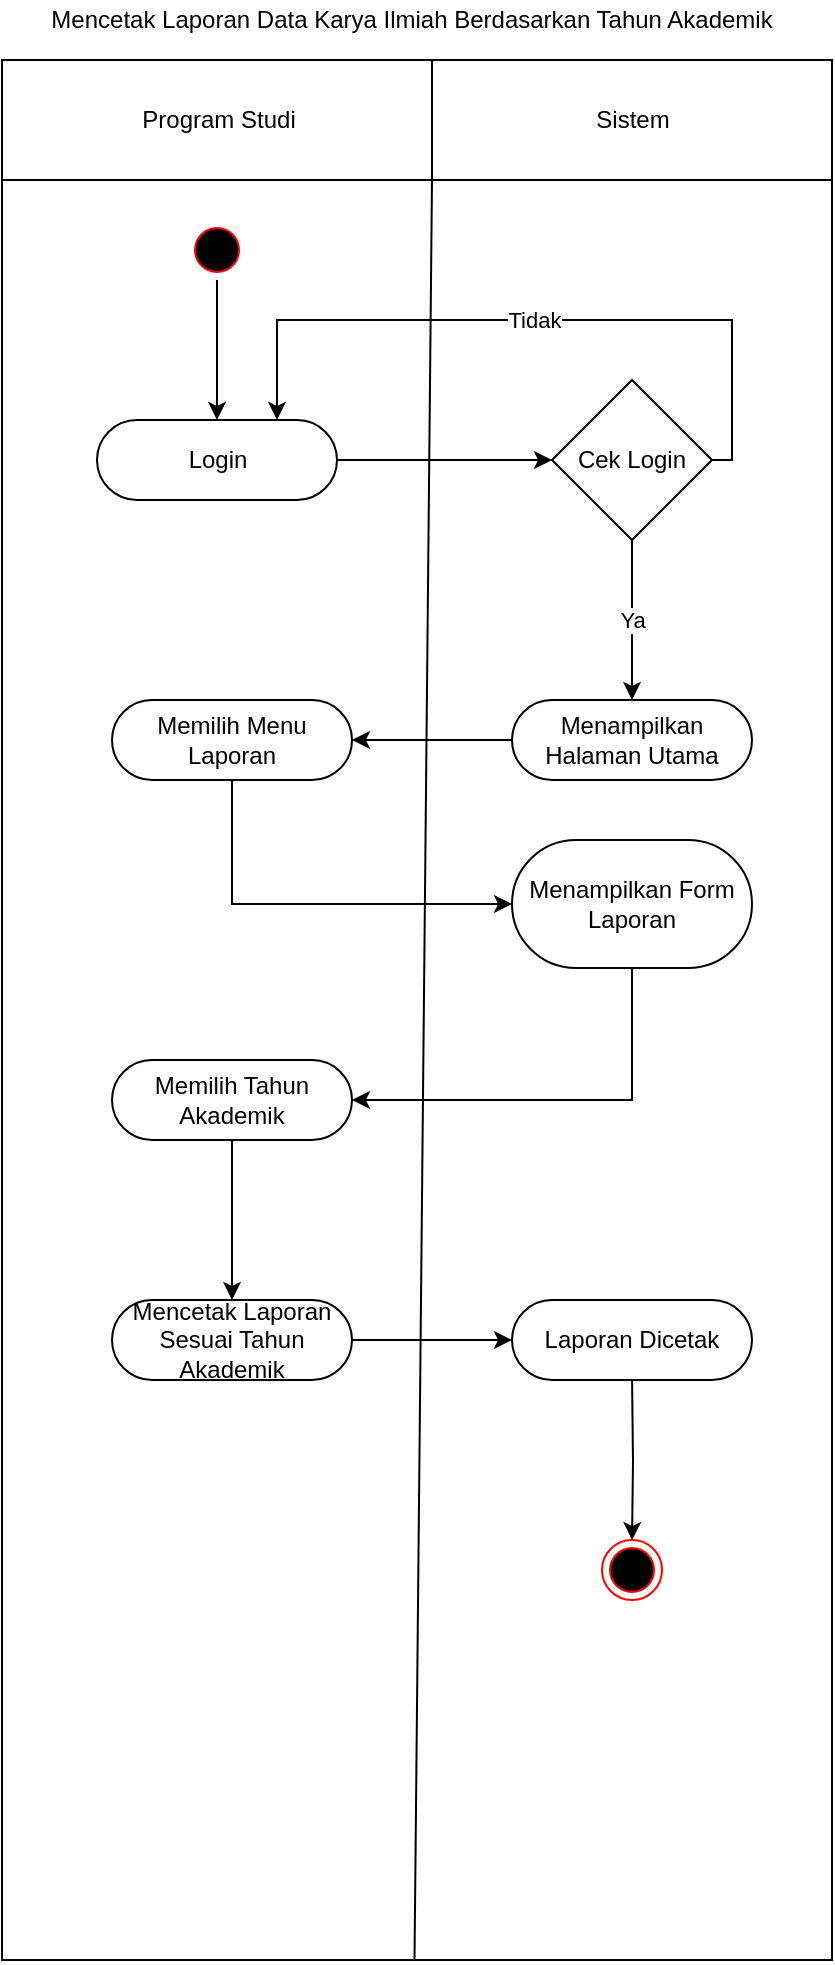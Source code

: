 <mxfile version="12.2.6" type="device" pages="1"><diagram id="1UytXn0bZlIX9q_RdB3l" name="Page-1"><mxGraphModel dx="971" dy="482" grid="1" gridSize="10" guides="1" tooltips="1" connect="1" arrows="1" fold="1" page="1" pageScale="1" pageWidth="827" pageHeight="1169" math="0" shadow="0"><root><mxCell id="0"/><mxCell id="1" parent="0"/><mxCell id="U5wHkFEpuh83H7jWcjIW-7" value="" style="verticalLabelPosition=bottom;verticalAlign=top;html=1;shape=mxgraph.basic.rect;fillColor2=none;strokeWidth=1;size=20;indent=5;" vertex="1" parent="1"><mxGeometry x="105" y="130" width="415" height="950" as="geometry"/></mxCell><mxCell id="U5wHkFEpuh83H7jWcjIW-5" value="" style="ellipse;html=1;shape=startState;fillColor=#000000;strokeColor=#ff0000;" vertex="1" parent="1"><mxGeometry x="197.5" y="210" width="30" height="30" as="geometry"/></mxCell><mxCell id="U5wHkFEpuh83H7jWcjIW-8" value="Program Studi" style="verticalLabelPosition=middle;verticalAlign=middle;html=1;shape=mxgraph.basic.rect;fillColor2=none;strokeWidth=1;size=20;indent=5;labelPosition=center;align=center;" vertex="1" parent="1"><mxGeometry x="105" y="130" width="215" height="60" as="geometry"/></mxCell><mxCell id="U5wHkFEpuh83H7jWcjIW-9" value="Sistem" style="verticalLabelPosition=middle;verticalAlign=middle;html=1;shape=mxgraph.basic.rect;fillColor2=none;strokeWidth=1;size=20;indent=5;labelPosition=center;align=center;" vertex="1" parent="1"><mxGeometry x="320" y="130" width="200" height="60" as="geometry"/></mxCell><mxCell id="U5wHkFEpuh83H7jWcjIW-10" value="Mencetak Laporan Data Karya Ilmiah Berdasarkan Tahun Akademik" style="text;html=1;strokeColor=none;fillColor=none;align=center;verticalAlign=middle;whiteSpace=wrap;rounded=0;" vertex="1" parent="1"><mxGeometry x="110" y="100" width="400" height="20" as="geometry"/></mxCell><mxCell id="U5wHkFEpuh83H7jWcjIW-11" value="" style="endArrow=none;html=1;exitX=0.497;exitY=1;exitDx=0;exitDy=0;exitPerimeter=0;" edge="1" parent="1" source="U5wHkFEpuh83H7jWcjIW-7"><mxGeometry width="50" height="50" relative="1" as="geometry"><mxPoint x="270" y="240" as="sourcePoint"/><mxPoint x="320" y="190" as="targetPoint"/></mxGeometry></mxCell><mxCell id="U5wHkFEpuh83H7jWcjIW-16" value="" style="edgeStyle=orthogonalEdgeStyle;rounded=0;orthogonalLoop=1;jettySize=auto;html=1;entryX=0;entryY=0.5;entryDx=0;entryDy=0;" edge="1" parent="1" source="U5wHkFEpuh83H7jWcjIW-12" target="U5wHkFEpuh83H7jWcjIW-17"><mxGeometry relative="1" as="geometry"><mxPoint x="352.5" y="330.0" as="targetPoint"/></mxGeometry></mxCell><mxCell id="U5wHkFEpuh83H7jWcjIW-12" value="Login" style="rounded=1;whiteSpace=wrap;html=1;arcSize=50;" vertex="1" parent="1"><mxGeometry x="152.5" y="310" width="120" height="40" as="geometry"/></mxCell><mxCell id="U5wHkFEpuh83H7jWcjIW-19" value="Tidak" style="edgeStyle=orthogonalEdgeStyle;rounded=0;orthogonalLoop=1;jettySize=auto;html=1;entryX=0.75;entryY=0;entryDx=0;entryDy=0;exitX=1;exitY=0.5;exitDx=0;exitDy=0;" edge="1" parent="1" source="U5wHkFEpuh83H7jWcjIW-17" target="U5wHkFEpuh83H7jWcjIW-12"><mxGeometry relative="1" as="geometry"><mxPoint x="540" y="330.0" as="targetPoint"/><Array as="points"><mxPoint x="470" y="330"/><mxPoint x="470" y="260"/><mxPoint x="243" y="260"/></Array></mxGeometry></mxCell><mxCell id="U5wHkFEpuh83H7jWcjIW-21" value="Ya" style="edgeStyle=orthogonalEdgeStyle;rounded=0;orthogonalLoop=1;jettySize=auto;html=1;entryX=0.5;entryY=0;entryDx=0;entryDy=0;" edge="1" parent="1" source="U5wHkFEpuh83H7jWcjIW-17" target="U5wHkFEpuh83H7jWcjIW-22"><mxGeometry relative="1" as="geometry"><mxPoint x="420" y="450.0" as="targetPoint"/></mxGeometry></mxCell><mxCell id="U5wHkFEpuh83H7jWcjIW-17" value="Cek Login" style="rhombus;whiteSpace=wrap;html=1;" vertex="1" parent="1"><mxGeometry x="380" y="290" width="80" height="80" as="geometry"/></mxCell><mxCell id="U5wHkFEpuh83H7jWcjIW-24" value="" style="edgeStyle=orthogonalEdgeStyle;rounded=0;orthogonalLoop=1;jettySize=auto;html=1;" edge="1" parent="1" source="U5wHkFEpuh83H7jWcjIW-22" target="U5wHkFEpuh83H7jWcjIW-23"><mxGeometry relative="1" as="geometry"/></mxCell><mxCell id="U5wHkFEpuh83H7jWcjIW-22" value="Menampilkan Halaman Utama" style="rounded=1;whiteSpace=wrap;html=1;arcSize=50;" vertex="1" parent="1"><mxGeometry x="360" y="450" width="120" height="40" as="geometry"/></mxCell><mxCell id="U5wHkFEpuh83H7jWcjIW-26" value="" style="edgeStyle=orthogonalEdgeStyle;rounded=0;orthogonalLoop=1;jettySize=auto;html=1;entryX=0;entryY=0.5;entryDx=0;entryDy=0;" edge="1" parent="1" source="U5wHkFEpuh83H7jWcjIW-23" target="U5wHkFEpuh83H7jWcjIW-25"><mxGeometry relative="1" as="geometry"><Array as="points"><mxPoint x="220" y="552"/></Array></mxGeometry></mxCell><mxCell id="U5wHkFEpuh83H7jWcjIW-23" value="Memilih Menu Laporan" style="rounded=1;whiteSpace=wrap;html=1;arcSize=50;" vertex="1" parent="1"><mxGeometry x="160" y="450" width="120" height="40" as="geometry"/></mxCell><mxCell id="U5wHkFEpuh83H7jWcjIW-49" value="" style="edgeStyle=orthogonalEdgeStyle;rounded=0;orthogonalLoop=1;jettySize=auto;html=1;entryX=1;entryY=0.5;entryDx=0;entryDy=0;" edge="1" parent="1" source="U5wHkFEpuh83H7jWcjIW-25" target="U5wHkFEpuh83H7jWcjIW-27"><mxGeometry relative="1" as="geometry"><mxPoint x="420" y="664" as="targetPoint"/><Array as="points"><mxPoint x="420" y="650"/></Array></mxGeometry></mxCell><mxCell id="U5wHkFEpuh83H7jWcjIW-25" value="Menampilkan Form Laporan" style="rounded=1;whiteSpace=wrap;html=1;arcSize=50;" vertex="1" parent="1"><mxGeometry x="360" y="520" width="120" height="64" as="geometry"/></mxCell><mxCell id="U5wHkFEpuh83H7jWcjIW-51" value="" style="edgeStyle=orthogonalEdgeStyle;rounded=0;orthogonalLoop=1;jettySize=auto;html=1;" edge="1" parent="1" source="U5wHkFEpuh83H7jWcjIW-27" target="U5wHkFEpuh83H7jWcjIW-50"><mxGeometry relative="1" as="geometry"/></mxCell><mxCell id="U5wHkFEpuh83H7jWcjIW-27" value="Memilih Tahun Akademik" style="rounded=1;whiteSpace=wrap;html=1;arcSize=50;" vertex="1" parent="1"><mxGeometry x="160" y="630" width="120" height="40" as="geometry"/></mxCell><mxCell id="U5wHkFEpuh83H7jWcjIW-53" value="" style="edgeStyle=orthogonalEdgeStyle;rounded=0;orthogonalLoop=1;jettySize=auto;html=1;" edge="1" parent="1" source="U5wHkFEpuh83H7jWcjIW-50" target="U5wHkFEpuh83H7jWcjIW-52"><mxGeometry relative="1" as="geometry"/></mxCell><mxCell id="U5wHkFEpuh83H7jWcjIW-50" value="Mencetak Laporan Sesuai Tahun Akademik" style="rounded=1;whiteSpace=wrap;html=1;arcSize=50;" vertex="1" parent="1"><mxGeometry x="160" y="750" width="120" height="40" as="geometry"/></mxCell><mxCell id="U5wHkFEpuh83H7jWcjIW-52" value="Laporan Dicetak" style="rounded=1;whiteSpace=wrap;html=1;arcSize=50;" vertex="1" parent="1"><mxGeometry x="360" y="750" width="120" height="40" as="geometry"/></mxCell><mxCell id="U5wHkFEpuh83H7jWcjIW-33" value="" style="edgeStyle=orthogonalEdgeStyle;rounded=0;orthogonalLoop=1;jettySize=auto;html=1;" edge="1" parent="1" target="U5wHkFEpuh83H7jWcjIW-32"><mxGeometry relative="1" as="geometry"><mxPoint x="420.034" y="790" as="sourcePoint"/></mxGeometry></mxCell><mxCell id="U5wHkFEpuh83H7jWcjIW-31" value="" style="endArrow=classic;html=1;exitX=0.5;exitY=1;exitDx=0;exitDy=0;entryX=0.5;entryY=0;entryDx=0;entryDy=0;" edge="1" parent="1" source="U5wHkFEpuh83H7jWcjIW-5" target="U5wHkFEpuh83H7jWcjIW-12"><mxGeometry width="50" height="50" relative="1" as="geometry"><mxPoint x="190" y="300" as="sourcePoint"/><mxPoint x="240" y="250" as="targetPoint"/></mxGeometry></mxCell><mxCell id="U5wHkFEpuh83H7jWcjIW-32" value="" style="ellipse;html=1;shape=endState;fillColor=#000000;strokeColor=#ff0000;" vertex="1" parent="1"><mxGeometry x="405" y="870" width="30" height="30" as="geometry"/></mxCell></root></mxGraphModel></diagram></mxfile>